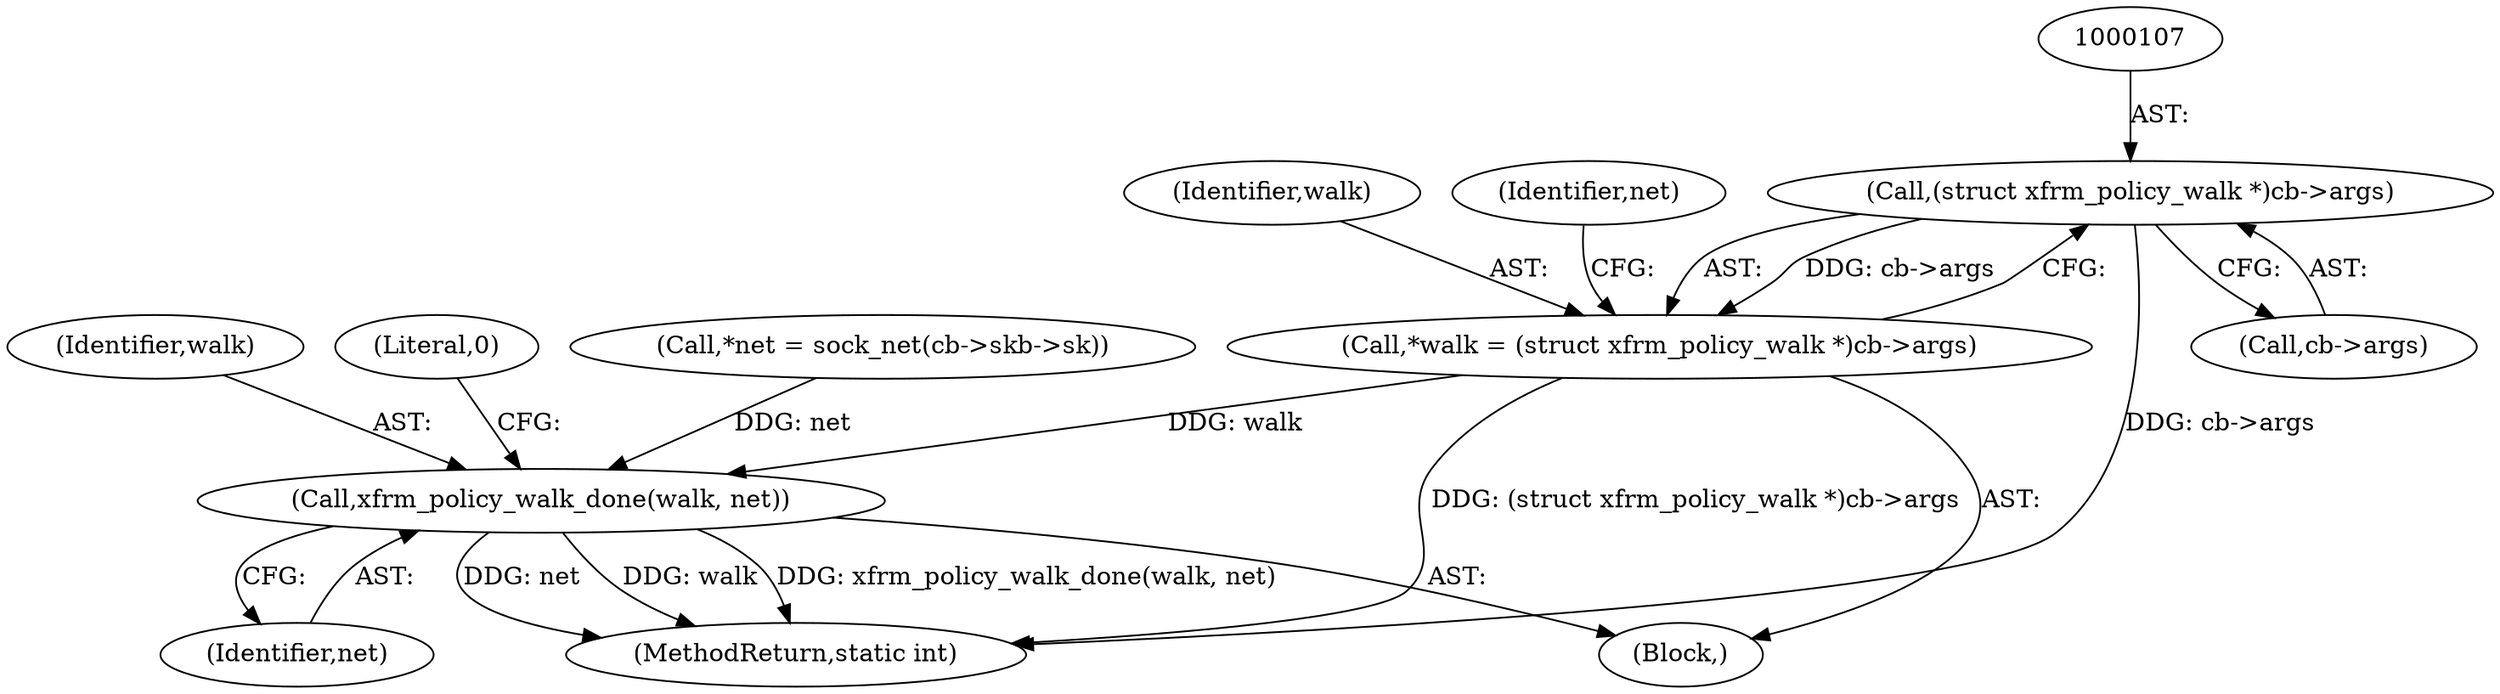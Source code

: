 digraph "0_linux_1137b5e2529a8f5ca8ee709288ecba3e68044df2_0@pointer" {
"1000106" [label="(Call,(struct xfrm_policy_walk *)cb->args)"];
"1000104" [label="(Call,*walk = (struct xfrm_policy_walk *)cb->args)"];
"1000120" [label="(Call,xfrm_policy_walk_done(walk, net))"];
"1000122" [label="(Identifier,net)"];
"1000121" [label="(Identifier,walk)"];
"1000106" [label="(Call,(struct xfrm_policy_walk *)cb->args)"];
"1000105" [label="(Identifier,walk)"];
"1000125" [label="(MethodReturn,static int)"];
"1000113" [label="(Identifier,net)"];
"1000104" [label="(Call,*walk = (struct xfrm_policy_walk *)cb->args)"];
"1000120" [label="(Call,xfrm_policy_walk_done(walk, net))"];
"1000108" [label="(Call,cb->args)"];
"1000124" [label="(Literal,0)"];
"1000112" [label="(Call,*net = sock_net(cb->skb->sk))"];
"1000102" [label="(Block,)"];
"1000106" -> "1000104"  [label="AST: "];
"1000106" -> "1000108"  [label="CFG: "];
"1000107" -> "1000106"  [label="AST: "];
"1000108" -> "1000106"  [label="AST: "];
"1000104" -> "1000106"  [label="CFG: "];
"1000106" -> "1000125"  [label="DDG: cb->args"];
"1000106" -> "1000104"  [label="DDG: cb->args"];
"1000104" -> "1000102"  [label="AST: "];
"1000105" -> "1000104"  [label="AST: "];
"1000113" -> "1000104"  [label="CFG: "];
"1000104" -> "1000125"  [label="DDG: (struct xfrm_policy_walk *)cb->args"];
"1000104" -> "1000120"  [label="DDG: walk"];
"1000120" -> "1000102"  [label="AST: "];
"1000120" -> "1000122"  [label="CFG: "];
"1000121" -> "1000120"  [label="AST: "];
"1000122" -> "1000120"  [label="AST: "];
"1000124" -> "1000120"  [label="CFG: "];
"1000120" -> "1000125"  [label="DDG: net"];
"1000120" -> "1000125"  [label="DDG: walk"];
"1000120" -> "1000125"  [label="DDG: xfrm_policy_walk_done(walk, net)"];
"1000112" -> "1000120"  [label="DDG: net"];
}
